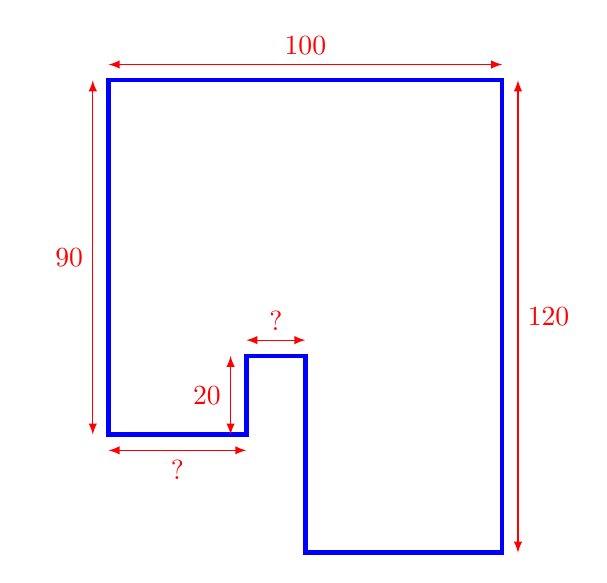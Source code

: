 %\usetikzlibrary{shadows,arrows, shapes}


\tikzstyle{line} = [draw, ultra thick,blue]
\tikzstyle{arrow} = [<->, >=latex, red]


\begin{tikzpicture}[scale=0.5]

\draw[line] (0,0) -- ++(10,0)--++(0,-12)--++(-5,0)--++(0,5)--++(-1.5,0)--++(0,-2)--++(-3.5,0)--cycle;

\draw[arrow] (0,0.4)--(10,0.4) node[midway, above] {$100$};
\draw[arrow] (10.4,0)--(10.4,-12) node[midway, right] {$120$};
\draw[arrow] (-0.4,0)--(-0.4,-9) node[midway, left] {$90$};
\draw[arrow] (3.1,-7)--(3.1,-9) node[midway, left] {$20$};


\draw[arrow] (0,-9.4)--(3.5,-9.4) node[midway, below] {$?$};
\draw[arrow] (3.5,-6.6)--(5,-6.6) node[midway, above] {$?$};

\end{tikzpicture}

